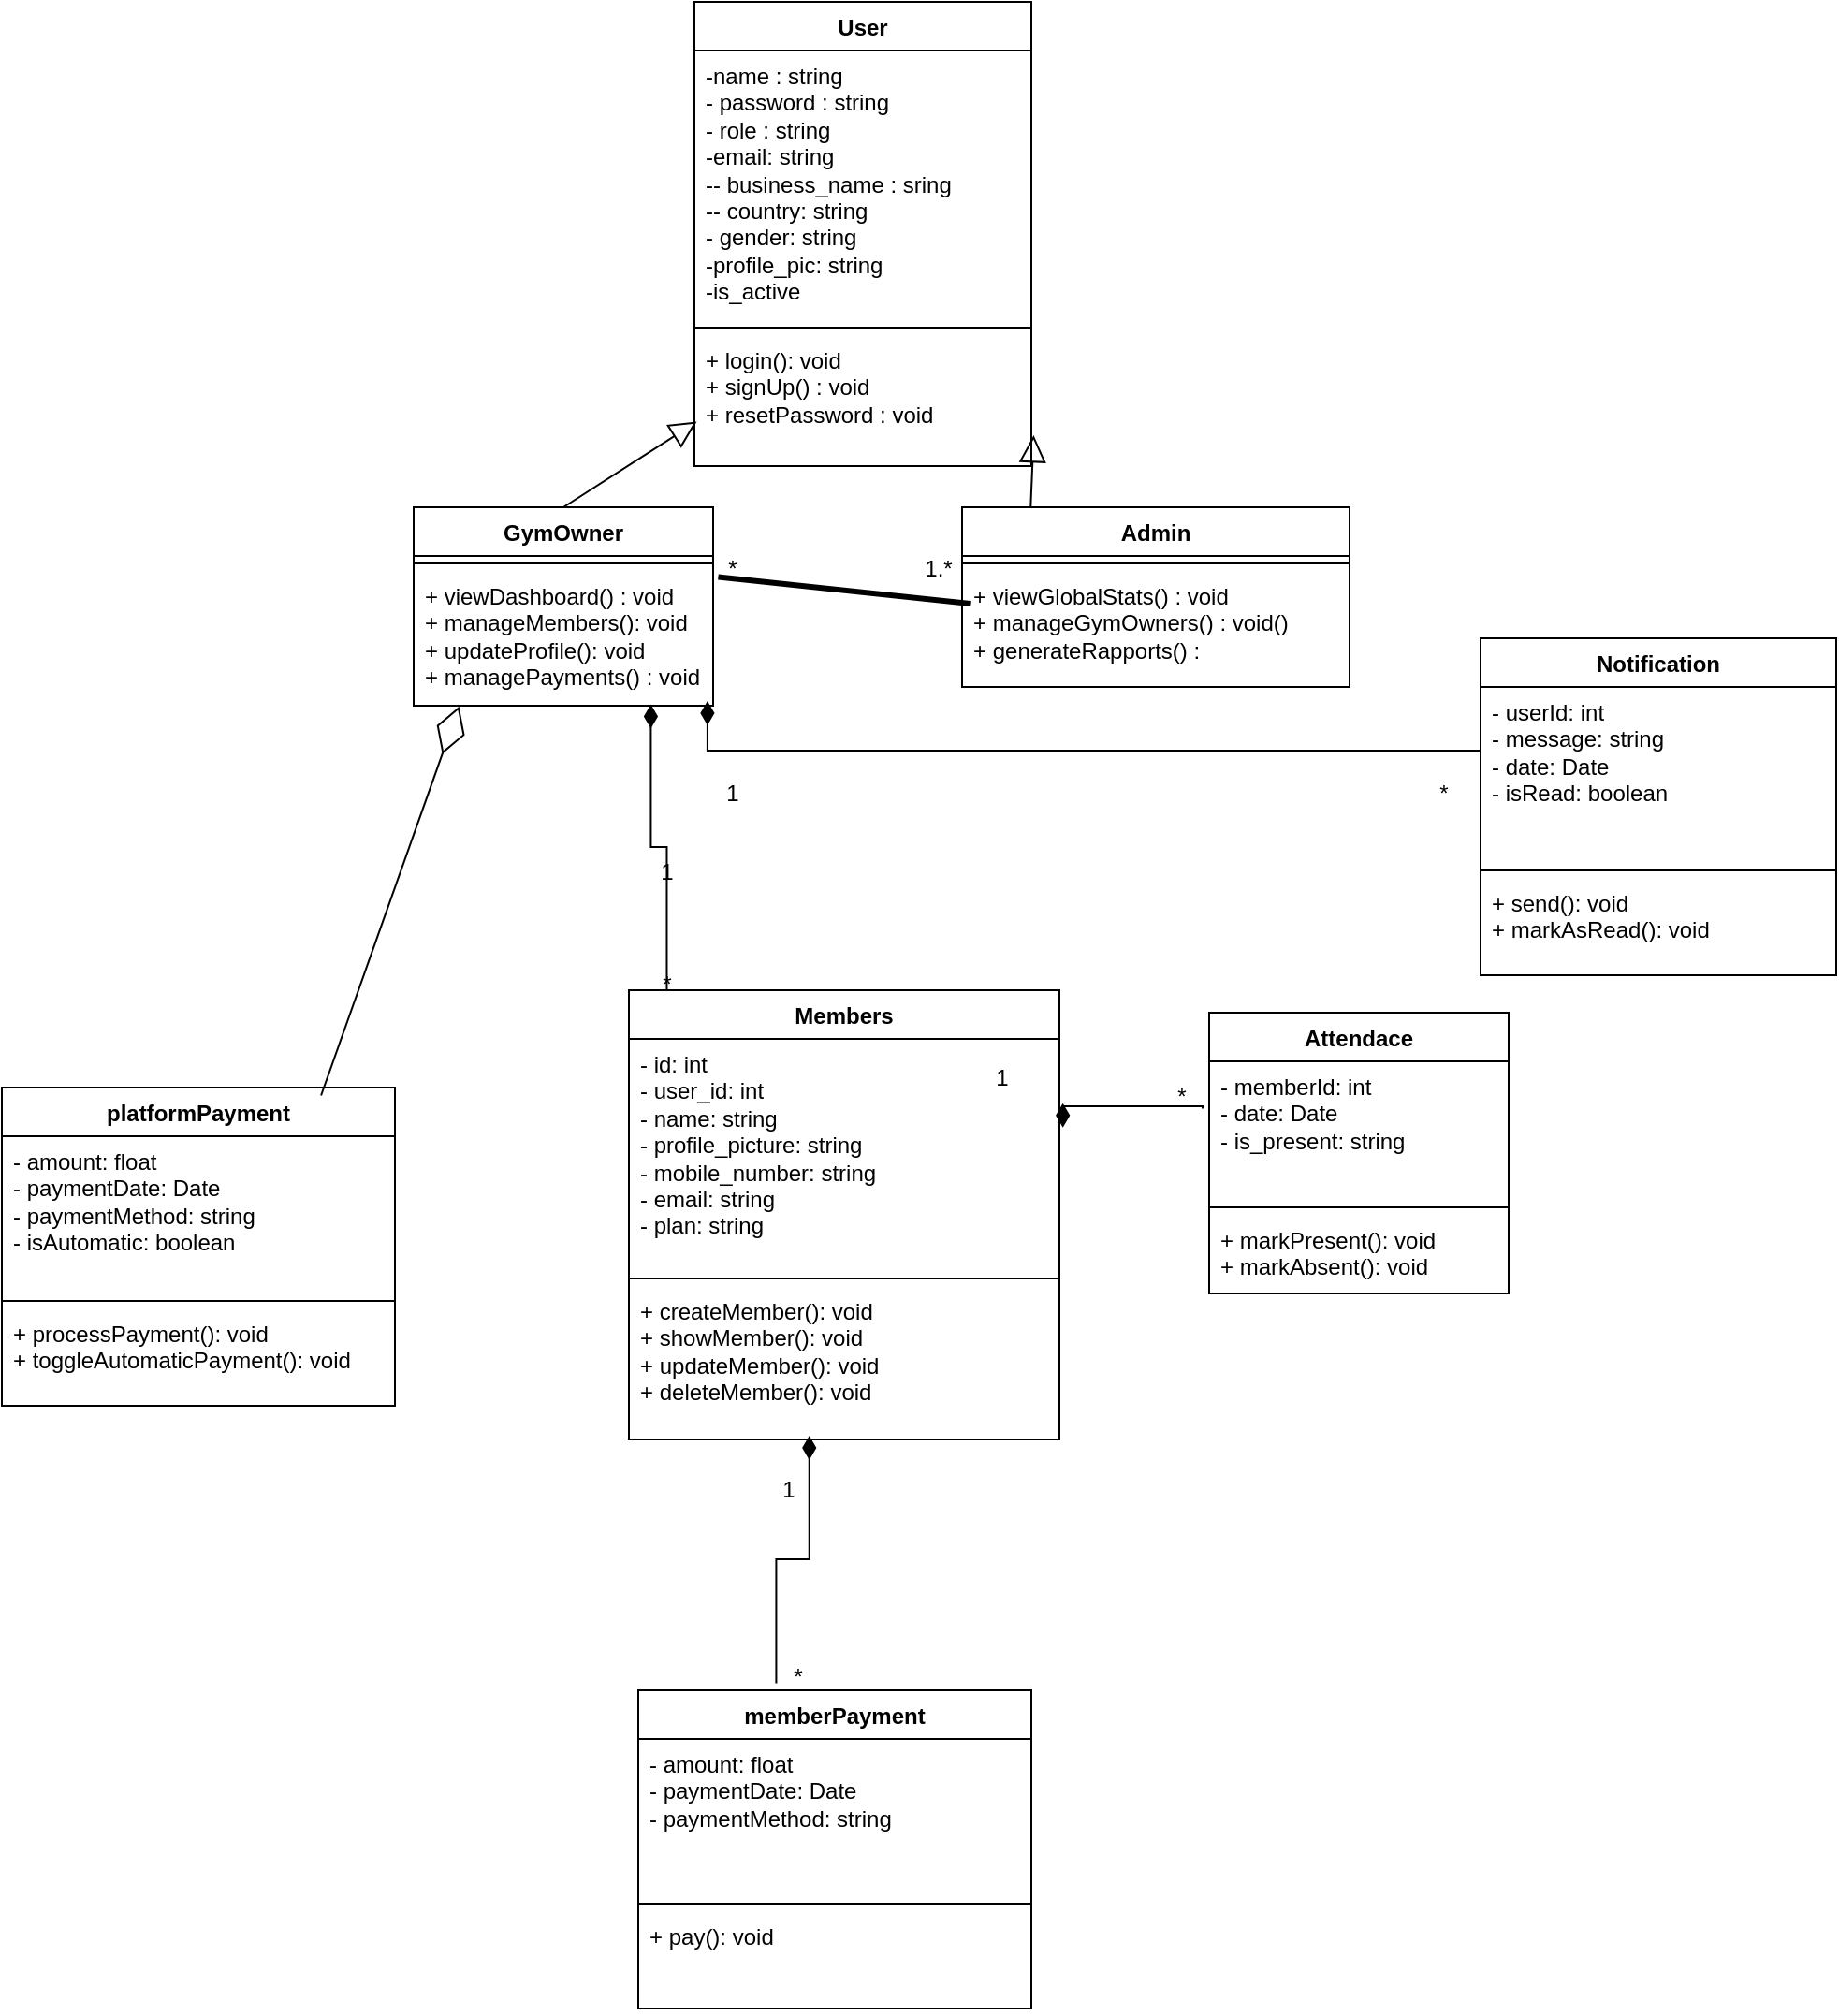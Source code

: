 <mxfile version="26.2.13">
  <diagram name="Page-1" id="CyW6aP-Xm8CD-qENMy1q">
    <mxGraphModel dx="1491" dy="803" grid="1" gridSize="10" guides="1" tooltips="1" connect="1" arrows="1" fold="1" page="1" pageScale="1" pageWidth="827" pageHeight="1169" math="0" shadow="0">
      <root>
        <mxCell id="0" />
        <mxCell id="1" parent="0" />
        <mxCell id="tbkn11sp3KUf5FUR0pX_-49" value="GymOwner" style="swimlane;fontStyle=1;align=center;verticalAlign=top;childLayout=stackLayout;horizontal=1;startSize=26;horizontalStack=0;resizeParent=1;resizeParentMax=0;resizeLast=0;collapsible=1;marginBottom=0;whiteSpace=wrap;html=1;" parent="1" vertex="1">
          <mxGeometry x="620" y="1190" width="160" height="106" as="geometry" />
        </mxCell>
        <mxCell id="tbkn11sp3KUf5FUR0pX_-50" value="" style="line;strokeWidth=1;fillColor=none;align=left;verticalAlign=middle;spacingTop=-1;spacingLeft=3;spacingRight=3;rotatable=0;labelPosition=right;points=[];portConstraint=eastwest;strokeColor=inherit;" parent="tbkn11sp3KUf5FUR0pX_-49" vertex="1">
          <mxGeometry y="26" width="160" height="8" as="geometry" />
        </mxCell>
        <mxCell id="tbkn11sp3KUf5FUR0pX_-51" value="+ viewDashboard() : void&lt;div&gt;+ manageMembers(): void&lt;/div&gt;&lt;div&gt;+ updateProfile(): void&lt;/div&gt;&lt;div&gt;+ managePayments() : void&lt;/div&gt;" style="text;strokeColor=none;fillColor=none;align=left;verticalAlign=top;spacingLeft=4;spacingRight=4;overflow=hidden;rotatable=0;points=[[0,0.5],[1,0.5]];portConstraint=eastwest;whiteSpace=wrap;html=1;" parent="tbkn11sp3KUf5FUR0pX_-49" vertex="1">
          <mxGeometry y="34" width="160" height="72" as="geometry" />
        </mxCell>
        <mxCell id="tbkn11sp3KUf5FUR0pX_-52" value="Admin" style="swimlane;fontStyle=1;align=center;verticalAlign=top;childLayout=stackLayout;horizontal=1;startSize=26;horizontalStack=0;resizeParent=1;resizeParentMax=0;resizeLast=0;collapsible=1;marginBottom=0;whiteSpace=wrap;html=1;" parent="1" vertex="1">
          <mxGeometry x="913" y="1190" width="207" height="96" as="geometry" />
        </mxCell>
        <mxCell id="tbkn11sp3KUf5FUR0pX_-53" value="" style="line;strokeWidth=1;fillColor=none;align=left;verticalAlign=middle;spacingTop=-1;spacingLeft=3;spacingRight=3;rotatable=0;labelPosition=right;points=[];portConstraint=eastwest;strokeColor=inherit;" parent="tbkn11sp3KUf5FUR0pX_-52" vertex="1">
          <mxGeometry y="26" width="207" height="8" as="geometry" />
        </mxCell>
        <mxCell id="tbkn11sp3KUf5FUR0pX_-54" value="+ viewGlobalStats() : void&lt;div&gt;+ manageGymOwners() : void()&lt;/div&gt;&lt;div&gt;+ generateRapports() :&amp;nbsp;&lt;/div&gt;" style="text;strokeColor=none;fillColor=none;align=left;verticalAlign=top;spacingLeft=4;spacingRight=4;overflow=hidden;rotatable=0;points=[[0,0.5],[1,0.5]];portConstraint=eastwest;whiteSpace=wrap;html=1;" parent="tbkn11sp3KUf5FUR0pX_-52" vertex="1">
          <mxGeometry y="34" width="207" height="62" as="geometry" />
        </mxCell>
        <mxCell id="tbkn11sp3KUf5FUR0pX_-55" value="Attendace" style="swimlane;fontStyle=1;align=center;verticalAlign=top;childLayout=stackLayout;horizontal=1;startSize=26;horizontalStack=0;resizeParent=1;resizeParentMax=0;resizeLast=0;collapsible=1;marginBottom=0;whiteSpace=wrap;html=1;" parent="1" vertex="1">
          <mxGeometry x="1045" y="1460" width="160" height="150" as="geometry" />
        </mxCell>
        <mxCell id="tbkn11sp3KUf5FUR0pX_-56" value="&lt;div&gt;&lt;span style=&quot;background-color: transparent; color: light-dark(rgb(0, 0, 0), rgb(255, 255, 255));&quot;&gt;- memberId: int&amp;nbsp; &amp;nbsp; &amp;nbsp; &amp;nbsp; &amp;nbsp; &amp;nbsp; &amp;nbsp; &amp;nbsp; &amp;nbsp;&amp;nbsp;&lt;/span&gt;&lt;/div&gt;&lt;div&gt;- date: Date&amp;nbsp; &amp;nbsp; &amp;nbsp; &amp;nbsp; &amp;nbsp; &amp;nbsp; &amp;nbsp; &amp;nbsp; &amp;nbsp; &amp;nbsp; &amp;nbsp;&amp;nbsp;&lt;/div&gt;&lt;div&gt;- is_present: string&lt;/div&gt;" style="text;strokeColor=none;fillColor=none;align=left;verticalAlign=top;spacingLeft=4;spacingRight=4;overflow=hidden;rotatable=0;points=[[0,0.5],[1,0.5]];portConstraint=eastwest;whiteSpace=wrap;html=1;" parent="tbkn11sp3KUf5FUR0pX_-55" vertex="1">
          <mxGeometry y="26" width="160" height="74" as="geometry" />
        </mxCell>
        <mxCell id="tbkn11sp3KUf5FUR0pX_-57" value="" style="line;strokeWidth=1;fillColor=none;align=left;verticalAlign=middle;spacingTop=-1;spacingLeft=3;spacingRight=3;rotatable=0;labelPosition=right;points=[];portConstraint=eastwest;strokeColor=inherit;" parent="tbkn11sp3KUf5FUR0pX_-55" vertex="1">
          <mxGeometry y="100" width="160" height="8" as="geometry" />
        </mxCell>
        <mxCell id="tbkn11sp3KUf5FUR0pX_-58" value="&lt;div&gt;+ markPresent(): void&amp;nbsp; &amp;nbsp; &amp;nbsp; &amp;nbsp; &amp;nbsp;&amp;nbsp;&lt;/div&gt;&lt;div&gt;+ markAbsent(): void&lt;/div&gt;" style="text;strokeColor=none;fillColor=none;align=left;verticalAlign=top;spacingLeft=4;spacingRight=4;overflow=hidden;rotatable=0;points=[[0,0.5],[1,0.5]];portConstraint=eastwest;whiteSpace=wrap;html=1;" parent="tbkn11sp3KUf5FUR0pX_-55" vertex="1">
          <mxGeometry y="108" width="160" height="42" as="geometry" />
        </mxCell>
        <mxCell id="tbkn11sp3KUf5FUR0pX_-59" value="Members&lt;div&gt;&lt;br&gt;&lt;/div&gt;" style="swimlane;fontStyle=1;align=center;verticalAlign=top;childLayout=stackLayout;horizontal=1;startSize=26;horizontalStack=0;resizeParent=1;resizeParentMax=0;resizeLast=0;collapsible=1;marginBottom=0;whiteSpace=wrap;html=1;" parent="1" vertex="1">
          <mxGeometry x="735" y="1448" width="230" height="240" as="geometry" />
        </mxCell>
        <mxCell id="tbkn11sp3KUf5FUR0pX_-60" value="&lt;div&gt;&lt;div&gt;&lt;div&gt;- id: int&lt;/div&gt;&lt;div&gt;- user_id: int&lt;/div&gt;&lt;div&gt;- name: string&lt;/div&gt;&lt;div&gt;- profile_picture: string&lt;/div&gt;&lt;div&gt;- mobile_number: string&lt;/div&gt;&lt;div&gt;- email: string&lt;/div&gt;&lt;div&gt;- plan: string&lt;/div&gt;&lt;/div&gt;&lt;/div&gt;" style="text;strokeColor=none;fillColor=none;align=left;verticalAlign=top;spacingLeft=4;spacingRight=4;overflow=hidden;rotatable=0;points=[[0,0.5],[1,0.5]];portConstraint=eastwest;whiteSpace=wrap;html=1;" parent="tbkn11sp3KUf5FUR0pX_-59" vertex="1">
          <mxGeometry y="26" width="230" height="124" as="geometry" />
        </mxCell>
        <mxCell id="tbkn11sp3KUf5FUR0pX_-61" value="" style="line;strokeWidth=1;fillColor=none;align=left;verticalAlign=middle;spacingTop=-1;spacingLeft=3;spacingRight=3;rotatable=0;labelPosition=right;points=[];portConstraint=eastwest;strokeColor=inherit;" parent="tbkn11sp3KUf5FUR0pX_-59" vertex="1">
          <mxGeometry y="150" width="230" height="8" as="geometry" />
        </mxCell>
        <mxCell id="tbkn11sp3KUf5FUR0pX_-62" value="+ createMember(): void&lt;div&gt;+ showMember(): void&lt;/div&gt;&lt;div&gt;+ updateMember(): void&lt;/div&gt;&lt;div&gt;+ delete&lt;span style=&quot;background-color: transparent; color: light-dark(rgb(0, 0, 0), rgb(255, 255, 255));&quot;&gt;Member(): void&lt;/span&gt;&lt;/div&gt;&lt;div&gt;&lt;br&gt;&lt;/div&gt;" style="text;strokeColor=none;fillColor=none;align=left;verticalAlign=top;spacingLeft=4;spacingRight=4;overflow=hidden;rotatable=0;points=[[0,0.5],[1,0.5]];portConstraint=eastwest;whiteSpace=wrap;html=1;" parent="tbkn11sp3KUf5FUR0pX_-59" vertex="1">
          <mxGeometry y="158" width="230" height="82" as="geometry" />
        </mxCell>
        <mxCell id="tbkn11sp3KUf5FUR0pX_-63" value="User" style="swimlane;fontStyle=1;align=center;verticalAlign=top;childLayout=stackLayout;horizontal=1;startSize=26;horizontalStack=0;resizeParent=1;resizeParentMax=0;resizeLast=0;collapsible=1;marginBottom=0;whiteSpace=wrap;html=1;" parent="1" vertex="1">
          <mxGeometry x="770" y="920" width="180" height="248" as="geometry" />
        </mxCell>
        <mxCell id="tbkn11sp3KUf5FUR0pX_-64" value="&lt;div&gt;-name : string&lt;/div&gt;&lt;div&gt;- password : string&lt;/div&gt;&lt;div&gt;- role : string&lt;/div&gt;&lt;div&gt;-email: string&lt;/div&gt;&lt;div&gt;-&lt;span style=&quot;background-color: transparent; color: light-dark(rgb(0, 0, 0), rgb(255, 255, 255));&quot;&gt;- business_name : sring&lt;/span&gt;&lt;/div&gt;&lt;div&gt;-&lt;span style=&quot;background-color: transparent; color: light-dark(rgb(0, 0, 0), rgb(255, 255, 255));&quot;&gt;- country: string&lt;/span&gt;&lt;/div&gt;&lt;div&gt;&lt;span style=&quot;background-color: transparent; color: light-dark(rgb(0, 0, 0), rgb(255, 255, 255));&quot;&gt;- gender: string&lt;/span&gt;&lt;/div&gt;&lt;div&gt;&lt;span style=&quot;background-color: transparent; color: light-dark(rgb(0, 0, 0), rgb(255, 255, 255));&quot;&gt;-profile_pic: string&lt;/span&gt;&lt;/div&gt;&lt;div&gt;&lt;span style=&quot;background-color: transparent; color: light-dark(rgb(0, 0, 0), rgb(255, 255, 255));&quot;&gt;-is_active&lt;/span&gt;&lt;/div&gt;" style="text;strokeColor=none;fillColor=none;align=left;verticalAlign=top;spacingLeft=4;spacingRight=4;overflow=hidden;rotatable=0;points=[[0,0.5],[1,0.5]];portConstraint=eastwest;whiteSpace=wrap;html=1;" parent="tbkn11sp3KUf5FUR0pX_-63" vertex="1">
          <mxGeometry y="26" width="180" height="144" as="geometry" />
        </mxCell>
        <mxCell id="tbkn11sp3KUf5FUR0pX_-65" value="" style="line;strokeWidth=1;fillColor=none;align=left;verticalAlign=middle;spacingTop=-1;spacingLeft=3;spacingRight=3;rotatable=0;labelPosition=right;points=[];portConstraint=eastwest;strokeColor=inherit;" parent="tbkn11sp3KUf5FUR0pX_-63" vertex="1">
          <mxGeometry y="170" width="180" height="8" as="geometry" />
        </mxCell>
        <mxCell id="tbkn11sp3KUf5FUR0pX_-66" value="+ login(): void&lt;div&gt;+ signUp() : void&lt;/div&gt;&lt;div&gt;+ resetPassword : void&lt;/div&gt;" style="text;strokeColor=none;fillColor=none;align=left;verticalAlign=top;spacingLeft=4;spacingRight=4;overflow=hidden;rotatable=0;points=[[0,0.5],[1,0.5]];portConstraint=eastwest;whiteSpace=wrap;html=1;" parent="tbkn11sp3KUf5FUR0pX_-63" vertex="1">
          <mxGeometry y="178" width="180" height="70" as="geometry" />
        </mxCell>
        <mxCell id="tbkn11sp3KUf5FUR0pX_-67" value="platformPayment" style="swimlane;fontStyle=1;align=center;verticalAlign=top;childLayout=stackLayout;horizontal=1;startSize=26;horizontalStack=0;resizeParent=1;resizeParentMax=0;resizeLast=0;collapsible=1;marginBottom=0;whiteSpace=wrap;html=1;" parent="1" vertex="1">
          <mxGeometry x="400" y="1500" width="210" height="170" as="geometry" />
        </mxCell>
        <mxCell id="tbkn11sp3KUf5FUR0pX_-68" value="&lt;div&gt;&lt;span style=&quot;background-color: transparent; color: light-dark(rgb(0, 0, 0), rgb(255, 255, 255));&quot;&gt;- amount: float&amp;nbsp; &amp;nbsp; &amp;nbsp; &amp;nbsp; &amp;nbsp; &amp;nbsp; &amp;nbsp; &amp;nbsp; &amp;nbsp; &amp;nbsp;&lt;/span&gt;&lt;/div&gt;&lt;div&gt;- paymentDate: Date&amp;nbsp; &amp;nbsp; &amp;nbsp; &amp;nbsp; &amp;nbsp; &amp;nbsp; &amp;nbsp; &amp;nbsp;&lt;/div&gt;&lt;div&gt;- paymentMethod: string&amp;nbsp; &amp;nbsp; &amp;nbsp; &amp;nbsp; &amp;nbsp; &amp;nbsp;&lt;/div&gt;&lt;div&gt;- isAutomatic: boolean&amp;nbsp;&amp;nbsp;&lt;/div&gt;" style="text;strokeColor=none;fillColor=none;align=left;verticalAlign=top;spacingLeft=4;spacingRight=4;overflow=hidden;rotatable=0;points=[[0,0.5],[1,0.5]];portConstraint=eastwest;whiteSpace=wrap;html=1;" parent="tbkn11sp3KUf5FUR0pX_-67" vertex="1">
          <mxGeometry y="26" width="210" height="84" as="geometry" />
        </mxCell>
        <mxCell id="tbkn11sp3KUf5FUR0pX_-69" value="" style="line;strokeWidth=1;fillColor=none;align=left;verticalAlign=middle;spacingTop=-1;spacingLeft=3;spacingRight=3;rotatable=0;labelPosition=right;points=[];portConstraint=eastwest;strokeColor=inherit;" parent="tbkn11sp3KUf5FUR0pX_-67" vertex="1">
          <mxGeometry y="110" width="210" height="8" as="geometry" />
        </mxCell>
        <mxCell id="tbkn11sp3KUf5FUR0pX_-70" value="&lt;div&gt;+ processPayment(): void&amp;nbsp; &amp;nbsp; &amp;nbsp; &amp;nbsp; &amp;nbsp;&amp;nbsp;&lt;/div&gt;&lt;div&gt;+ toggleAutomaticPayment(): void&lt;/div&gt;" style="text;strokeColor=none;fillColor=none;align=left;verticalAlign=top;spacingLeft=4;spacingRight=4;overflow=hidden;rotatable=0;points=[[0,0.5],[1,0.5]];portConstraint=eastwest;whiteSpace=wrap;html=1;" parent="tbkn11sp3KUf5FUR0pX_-67" vertex="1">
          <mxGeometry y="118" width="210" height="52" as="geometry" />
        </mxCell>
        <mxCell id="tbkn11sp3KUf5FUR0pX_-71" value="Notification" style="swimlane;fontStyle=1;align=center;verticalAlign=top;childLayout=stackLayout;horizontal=1;startSize=26;horizontalStack=0;resizeParent=1;resizeParentMax=0;resizeLast=0;collapsible=1;marginBottom=0;whiteSpace=wrap;html=1;" parent="1" vertex="1">
          <mxGeometry x="1190" y="1260" width="190" height="180" as="geometry" />
        </mxCell>
        <mxCell id="tbkn11sp3KUf5FUR0pX_-72" value="&lt;div&gt;&lt;span style=&quot;background-color: transparent; color: light-dark(rgb(0, 0, 0), rgb(255, 255, 255));&quot;&gt;- userId: int&amp;nbsp; &amp;nbsp; &amp;nbsp; &amp;nbsp; &amp;nbsp; &amp;nbsp; &amp;nbsp; &amp;nbsp; &amp;nbsp; &amp;nbsp; &amp;nbsp;&lt;/span&gt;&lt;/div&gt;&lt;div&gt;- message: string&amp;nbsp; &amp;nbsp; &amp;nbsp; &amp;nbsp; &amp;nbsp; &amp;nbsp; &amp;nbsp; &amp;nbsp; &amp;nbsp;&lt;/div&gt;&lt;div&gt;- date: Date&amp;nbsp; &amp;nbsp; &amp;nbsp; &amp;nbsp; &amp;nbsp; &amp;nbsp; &amp;nbsp; &amp;nbsp; &amp;nbsp; &amp;nbsp; &amp;nbsp;&amp;nbsp;&lt;/div&gt;&lt;div&gt;- isRead: boolean&amp;nbsp; &amp;nbsp;&lt;/div&gt;" style="text;strokeColor=none;fillColor=none;align=left;verticalAlign=top;spacingLeft=4;spacingRight=4;overflow=hidden;rotatable=0;points=[[0,0.5],[1,0.5]];portConstraint=eastwest;whiteSpace=wrap;html=1;" parent="tbkn11sp3KUf5FUR0pX_-71" vertex="1">
          <mxGeometry y="26" width="190" height="94" as="geometry" />
        </mxCell>
        <mxCell id="tbkn11sp3KUf5FUR0pX_-73" value="" style="line;strokeWidth=1;fillColor=none;align=left;verticalAlign=middle;spacingTop=-1;spacingLeft=3;spacingRight=3;rotatable=0;labelPosition=right;points=[];portConstraint=eastwest;strokeColor=inherit;" parent="tbkn11sp3KUf5FUR0pX_-71" vertex="1">
          <mxGeometry y="120" width="190" height="8" as="geometry" />
        </mxCell>
        <mxCell id="tbkn11sp3KUf5FUR0pX_-74" value="&lt;div&gt;+ send(): void&amp;nbsp; &amp;nbsp; &amp;nbsp; &amp;nbsp; &amp;nbsp; &amp;nbsp; &amp;nbsp; &amp;nbsp; &amp;nbsp; &amp;nbsp;&amp;nbsp;&lt;/div&gt;&lt;div&gt;+ markAsRead(): void&amp;nbsp;&lt;/div&gt;" style="text;strokeColor=none;fillColor=none;align=left;verticalAlign=top;spacingLeft=4;spacingRight=4;overflow=hidden;rotatable=0;points=[[0,0.5],[1,0.5]];portConstraint=eastwest;whiteSpace=wrap;html=1;" parent="tbkn11sp3KUf5FUR0pX_-71" vertex="1">
          <mxGeometry y="128" width="190" height="52" as="geometry" />
        </mxCell>
        <mxCell id="tbkn11sp3KUf5FUR0pX_-75" value="" style="edgeStyle=none;html=1;endSize=12;endArrow=block;endFill=0;rounded=0;exitX=0.5;exitY=0;exitDx=0;exitDy=0;entryX=0.007;entryY=0.661;entryDx=0;entryDy=0;entryPerimeter=0;" parent="1" source="tbkn11sp3KUf5FUR0pX_-49" target="tbkn11sp3KUf5FUR0pX_-66" edge="1">
          <mxGeometry width="160" relative="1" as="geometry">
            <mxPoint x="620" y="1130" as="sourcePoint" />
            <mxPoint x="780" y="1130" as="targetPoint" />
          </mxGeometry>
        </mxCell>
        <mxCell id="tbkn11sp3KUf5FUR0pX_-76" value="" style="edgeStyle=none;html=1;endSize=12;endArrow=block;endFill=0;rounded=0;exitX=0.177;exitY=-0.001;exitDx=0;exitDy=0;entryX=1.007;entryY=0.765;entryDx=0;entryDy=0;entryPerimeter=0;exitPerimeter=0;" parent="1" source="tbkn11sp3KUf5FUR0pX_-52" target="tbkn11sp3KUf5FUR0pX_-66" edge="1">
          <mxGeometry width="160" relative="1" as="geometry">
            <mxPoint x="970" y="1224" as="sourcePoint" />
            <mxPoint x="1041" y="1163" as="targetPoint" />
          </mxGeometry>
        </mxCell>
        <mxCell id="tbkn11sp3KUf5FUR0pX_-77" value="" style="html=1;startArrow=diamondThin;startFill=1;edgeStyle=elbowEdgeStyle;elbow=vertical;startSize=10;endArrow=none;endFill=0;rounded=0;entryX=-0.022;entryY=0.341;entryDx=0;entryDy=0;entryPerimeter=0;exitX=1.008;exitY=0.277;exitDx=0;exitDy=0;exitPerimeter=0;" parent="1" source="tbkn11sp3KUf5FUR0pX_-60" target="tbkn11sp3KUf5FUR0pX_-56" edge="1">
          <mxGeometry width="160" relative="1" as="geometry">
            <mxPoint x="920" y="1510" as="sourcePoint" />
            <mxPoint x="1080" y="1510" as="targetPoint" />
          </mxGeometry>
        </mxCell>
        <mxCell id="tbkn11sp3KUf5FUR0pX_-78" value="memberPayment" style="swimlane;fontStyle=1;align=center;verticalAlign=top;childLayout=stackLayout;horizontal=1;startSize=26;horizontalStack=0;resizeParent=1;resizeParentMax=0;resizeLast=0;collapsible=1;marginBottom=0;whiteSpace=wrap;html=1;" parent="1" vertex="1">
          <mxGeometry x="740" y="1822" width="210" height="170" as="geometry" />
        </mxCell>
        <mxCell id="tbkn11sp3KUf5FUR0pX_-79" value="&lt;div&gt;&lt;span style=&quot;background-color: transparent; color: light-dark(rgb(0, 0, 0), rgb(255, 255, 255));&quot;&gt;- amount: float&amp;nbsp; &amp;nbsp; &amp;nbsp; &amp;nbsp; &amp;nbsp; &amp;nbsp; &amp;nbsp; &amp;nbsp; &amp;nbsp; &amp;nbsp;&lt;/span&gt;&lt;/div&gt;&lt;div&gt;- paymentDate: Date&amp;nbsp; &amp;nbsp; &amp;nbsp; &amp;nbsp; &amp;nbsp; &amp;nbsp; &amp;nbsp; &amp;nbsp;&lt;/div&gt;&lt;div&gt;- paymentMethod: string&amp;nbsp; &amp;nbsp; &amp;nbsp; &amp;nbsp; &amp;nbsp; &amp;nbsp;&lt;span style=&quot;background-color: transparent; color: light-dark(rgb(0, 0, 0), rgb(255, 255, 255));&quot;&gt;&amp;nbsp;&amp;nbsp;&lt;/span&gt;&lt;/div&gt;" style="text;strokeColor=none;fillColor=none;align=left;verticalAlign=top;spacingLeft=4;spacingRight=4;overflow=hidden;rotatable=0;points=[[0,0.5],[1,0.5]];portConstraint=eastwest;whiteSpace=wrap;html=1;" parent="tbkn11sp3KUf5FUR0pX_-78" vertex="1">
          <mxGeometry y="26" width="210" height="84" as="geometry" />
        </mxCell>
        <mxCell id="tbkn11sp3KUf5FUR0pX_-80" value="" style="line;strokeWidth=1;fillColor=none;align=left;verticalAlign=middle;spacingTop=-1;spacingLeft=3;spacingRight=3;rotatable=0;labelPosition=right;points=[];portConstraint=eastwest;strokeColor=inherit;" parent="tbkn11sp3KUf5FUR0pX_-78" vertex="1">
          <mxGeometry y="110" width="210" height="8" as="geometry" />
        </mxCell>
        <mxCell id="tbkn11sp3KUf5FUR0pX_-81" value="&lt;div&gt;&lt;span style=&quot;background-color: transparent; color: light-dark(rgb(0, 0, 0), rgb(255, 255, 255));&quot;&gt;+ pay(): void&lt;/span&gt;&lt;/div&gt;" style="text;strokeColor=none;fillColor=none;align=left;verticalAlign=top;spacingLeft=4;spacingRight=4;overflow=hidden;rotatable=0;points=[[0,0.5],[1,0.5]];portConstraint=eastwest;whiteSpace=wrap;html=1;" parent="tbkn11sp3KUf5FUR0pX_-78" vertex="1">
          <mxGeometry y="118" width="210" height="52" as="geometry" />
        </mxCell>
        <mxCell id="tbkn11sp3KUf5FUR0pX_-82" value="" style="html=1;startArrow=diamondThin;startFill=1;edgeStyle=elbowEdgeStyle;elbow=vertical;startSize=10;endArrow=none;endFill=0;rounded=0;entryX=0.351;entryY=-0.022;entryDx=0;entryDy=0;entryPerimeter=0;exitX=0.419;exitY=0.976;exitDx=0;exitDy=0;exitPerimeter=0;" parent="1" source="tbkn11sp3KUf5FUR0pX_-62" target="tbkn11sp3KUf5FUR0pX_-78" edge="1">
          <mxGeometry width="160" relative="1" as="geometry">
            <mxPoint x="770" y="1700" as="sourcePoint" />
            <mxPoint x="889" y="1701" as="targetPoint" />
          </mxGeometry>
        </mxCell>
        <mxCell id="tbkn11sp3KUf5FUR0pX_-83" value="" style="html=1;startArrow=diamondThin;startFill=1;edgeStyle=elbowEdgeStyle;elbow=vertical;startSize=10;endArrow=none;endFill=0;rounded=0;entryX=0.088;entryY=0;entryDx=0;entryDy=0;entryPerimeter=0;exitX=0.792;exitY=0.99;exitDx=0;exitDy=0;exitPerimeter=0;" parent="1" source="tbkn11sp3KUf5FUR0pX_-51" target="tbkn11sp3KUf5FUR0pX_-59" edge="1">
          <mxGeometry width="160" relative="1" as="geometry">
            <mxPoint x="770" y="1420" as="sourcePoint" />
            <mxPoint x="889" y="1421" as="targetPoint" />
          </mxGeometry>
        </mxCell>
        <mxCell id="tbkn11sp3KUf5FUR0pX_-84" value="" style="endArrow=diamondThin;endFill=0;endSize=24;html=1;rounded=0;entryX=0.152;entryY=1.006;entryDx=0;entryDy=0;exitX=0.812;exitY=0.025;exitDx=0;exitDy=0;exitPerimeter=0;entryPerimeter=0;" parent="1" source="tbkn11sp3KUf5FUR0pX_-67" target="tbkn11sp3KUf5FUR0pX_-51" edge="1">
          <mxGeometry width="160" relative="1" as="geometry">
            <mxPoint x="520" y="1270" as="sourcePoint" />
            <mxPoint x="680" y="1270" as="targetPoint" />
          </mxGeometry>
        </mxCell>
        <mxCell id="tbkn11sp3KUf5FUR0pX_-85" value="" style="html=1;startArrow=diamondThin;startFill=1;edgeStyle=elbowEdgeStyle;elbow=vertical;startSize=10;endArrow=none;endFill=0;rounded=0;exitX=0.981;exitY=0.965;exitDx=0;exitDy=0;exitPerimeter=0;" parent="1" source="tbkn11sp3KUf5FUR0pX_-51" edge="1">
          <mxGeometry width="160" relative="1" as="geometry">
            <mxPoint x="786.68" y="1260" as="sourcePoint" />
            <mxPoint x="1190" y="1346.32" as="targetPoint" />
          </mxGeometry>
        </mxCell>
        <mxCell id="tbkn11sp3KUf5FUR0pX_-86" value="*" style="text;html=1;align=center;verticalAlign=middle;resizable=0;points=[];autosize=1;strokeColor=none;fillColor=none;" parent="1" vertex="1">
          <mxGeometry x="740" y="1430" width="30" height="30" as="geometry" />
        </mxCell>
        <mxCell id="tbkn11sp3KUf5FUR0pX_-87" value="1" style="text;html=1;align=center;verticalAlign=middle;resizable=0;points=[];autosize=1;strokeColor=none;fillColor=none;" parent="1" vertex="1">
          <mxGeometry x="740" y="1370" width="30" height="30" as="geometry" />
        </mxCell>
        <mxCell id="tbkn11sp3KUf5FUR0pX_-88" value="1" style="text;html=1;align=center;verticalAlign=middle;resizable=0;points=[];autosize=1;strokeColor=none;fillColor=none;" parent="1" vertex="1">
          <mxGeometry x="775" y="1328" width="30" height="30" as="geometry" />
        </mxCell>
        <mxCell id="tbkn11sp3KUf5FUR0pX_-89" value="*" style="text;html=1;align=center;verticalAlign=middle;resizable=0;points=[];autosize=1;strokeColor=none;fillColor=none;" parent="1" vertex="1">
          <mxGeometry x="1155" y="1328" width="30" height="30" as="geometry" />
        </mxCell>
        <mxCell id="tbkn11sp3KUf5FUR0pX_-90" value="1" style="text;html=1;align=center;verticalAlign=middle;resizable=0;points=[];autosize=1;strokeColor=none;fillColor=none;" parent="1" vertex="1">
          <mxGeometry x="919" y="1480" width="30" height="30" as="geometry" />
        </mxCell>
        <mxCell id="tbkn11sp3KUf5FUR0pX_-91" value="*" style="text;html=1;align=center;verticalAlign=middle;resizable=0;points=[];autosize=1;strokeColor=none;fillColor=none;" parent="1" vertex="1">
          <mxGeometry x="1015" y="1490" width="30" height="30" as="geometry" />
        </mxCell>
        <mxCell id="tbkn11sp3KUf5FUR0pX_-92" value="*" style="text;html=1;align=center;verticalAlign=middle;resizable=0;points=[];autosize=1;strokeColor=none;fillColor=none;" parent="1" vertex="1">
          <mxGeometry x="775" y="1208" width="30" height="30" as="geometry" />
        </mxCell>
        <mxCell id="tbkn11sp3KUf5FUR0pX_-93" value="1.*" style="text;html=1;align=center;verticalAlign=middle;resizable=0;points=[];autosize=1;strokeColor=none;fillColor=none;" parent="1" vertex="1">
          <mxGeometry x="880" y="1208" width="40" height="30" as="geometry" />
        </mxCell>
        <mxCell id="tbkn11sp3KUf5FUR0pX_-94" value="1" style="text;html=1;align=center;verticalAlign=middle;resizable=0;points=[];autosize=1;strokeColor=none;fillColor=none;" parent="1" vertex="1">
          <mxGeometry x="805" y="1700" width="30" height="30" as="geometry" />
        </mxCell>
        <mxCell id="tbkn11sp3KUf5FUR0pX_-95" value="*" style="text;html=1;align=center;verticalAlign=middle;resizable=0;points=[];autosize=1;strokeColor=none;fillColor=none;" parent="1" vertex="1">
          <mxGeometry x="810" y="1800" width="30" height="30" as="geometry" />
        </mxCell>
        <mxCell id="tbkn11sp3KUf5FUR0pX_-96" value="" style="endArrow=none;startArrow=none;endFill=0;startFill=0;endSize=8;html=1;verticalAlign=bottom;labelBackgroundColor=none;strokeWidth=3;rounded=0;entryX=0.932;entryY=1.116;entryDx=0;entryDy=0;exitX=1.017;exitY=0.331;exitDx=0;exitDy=0;exitPerimeter=0;entryPerimeter=0;" parent="1" target="tbkn11sp3KUf5FUR0pX_-93" edge="1">
          <mxGeometry width="160" relative="1" as="geometry">
            <mxPoint x="782.72" y="1227.254" as="sourcePoint" />
            <mxPoint x="934" y="1127" as="targetPoint" />
          </mxGeometry>
        </mxCell>
      </root>
    </mxGraphModel>
  </diagram>
</mxfile>
